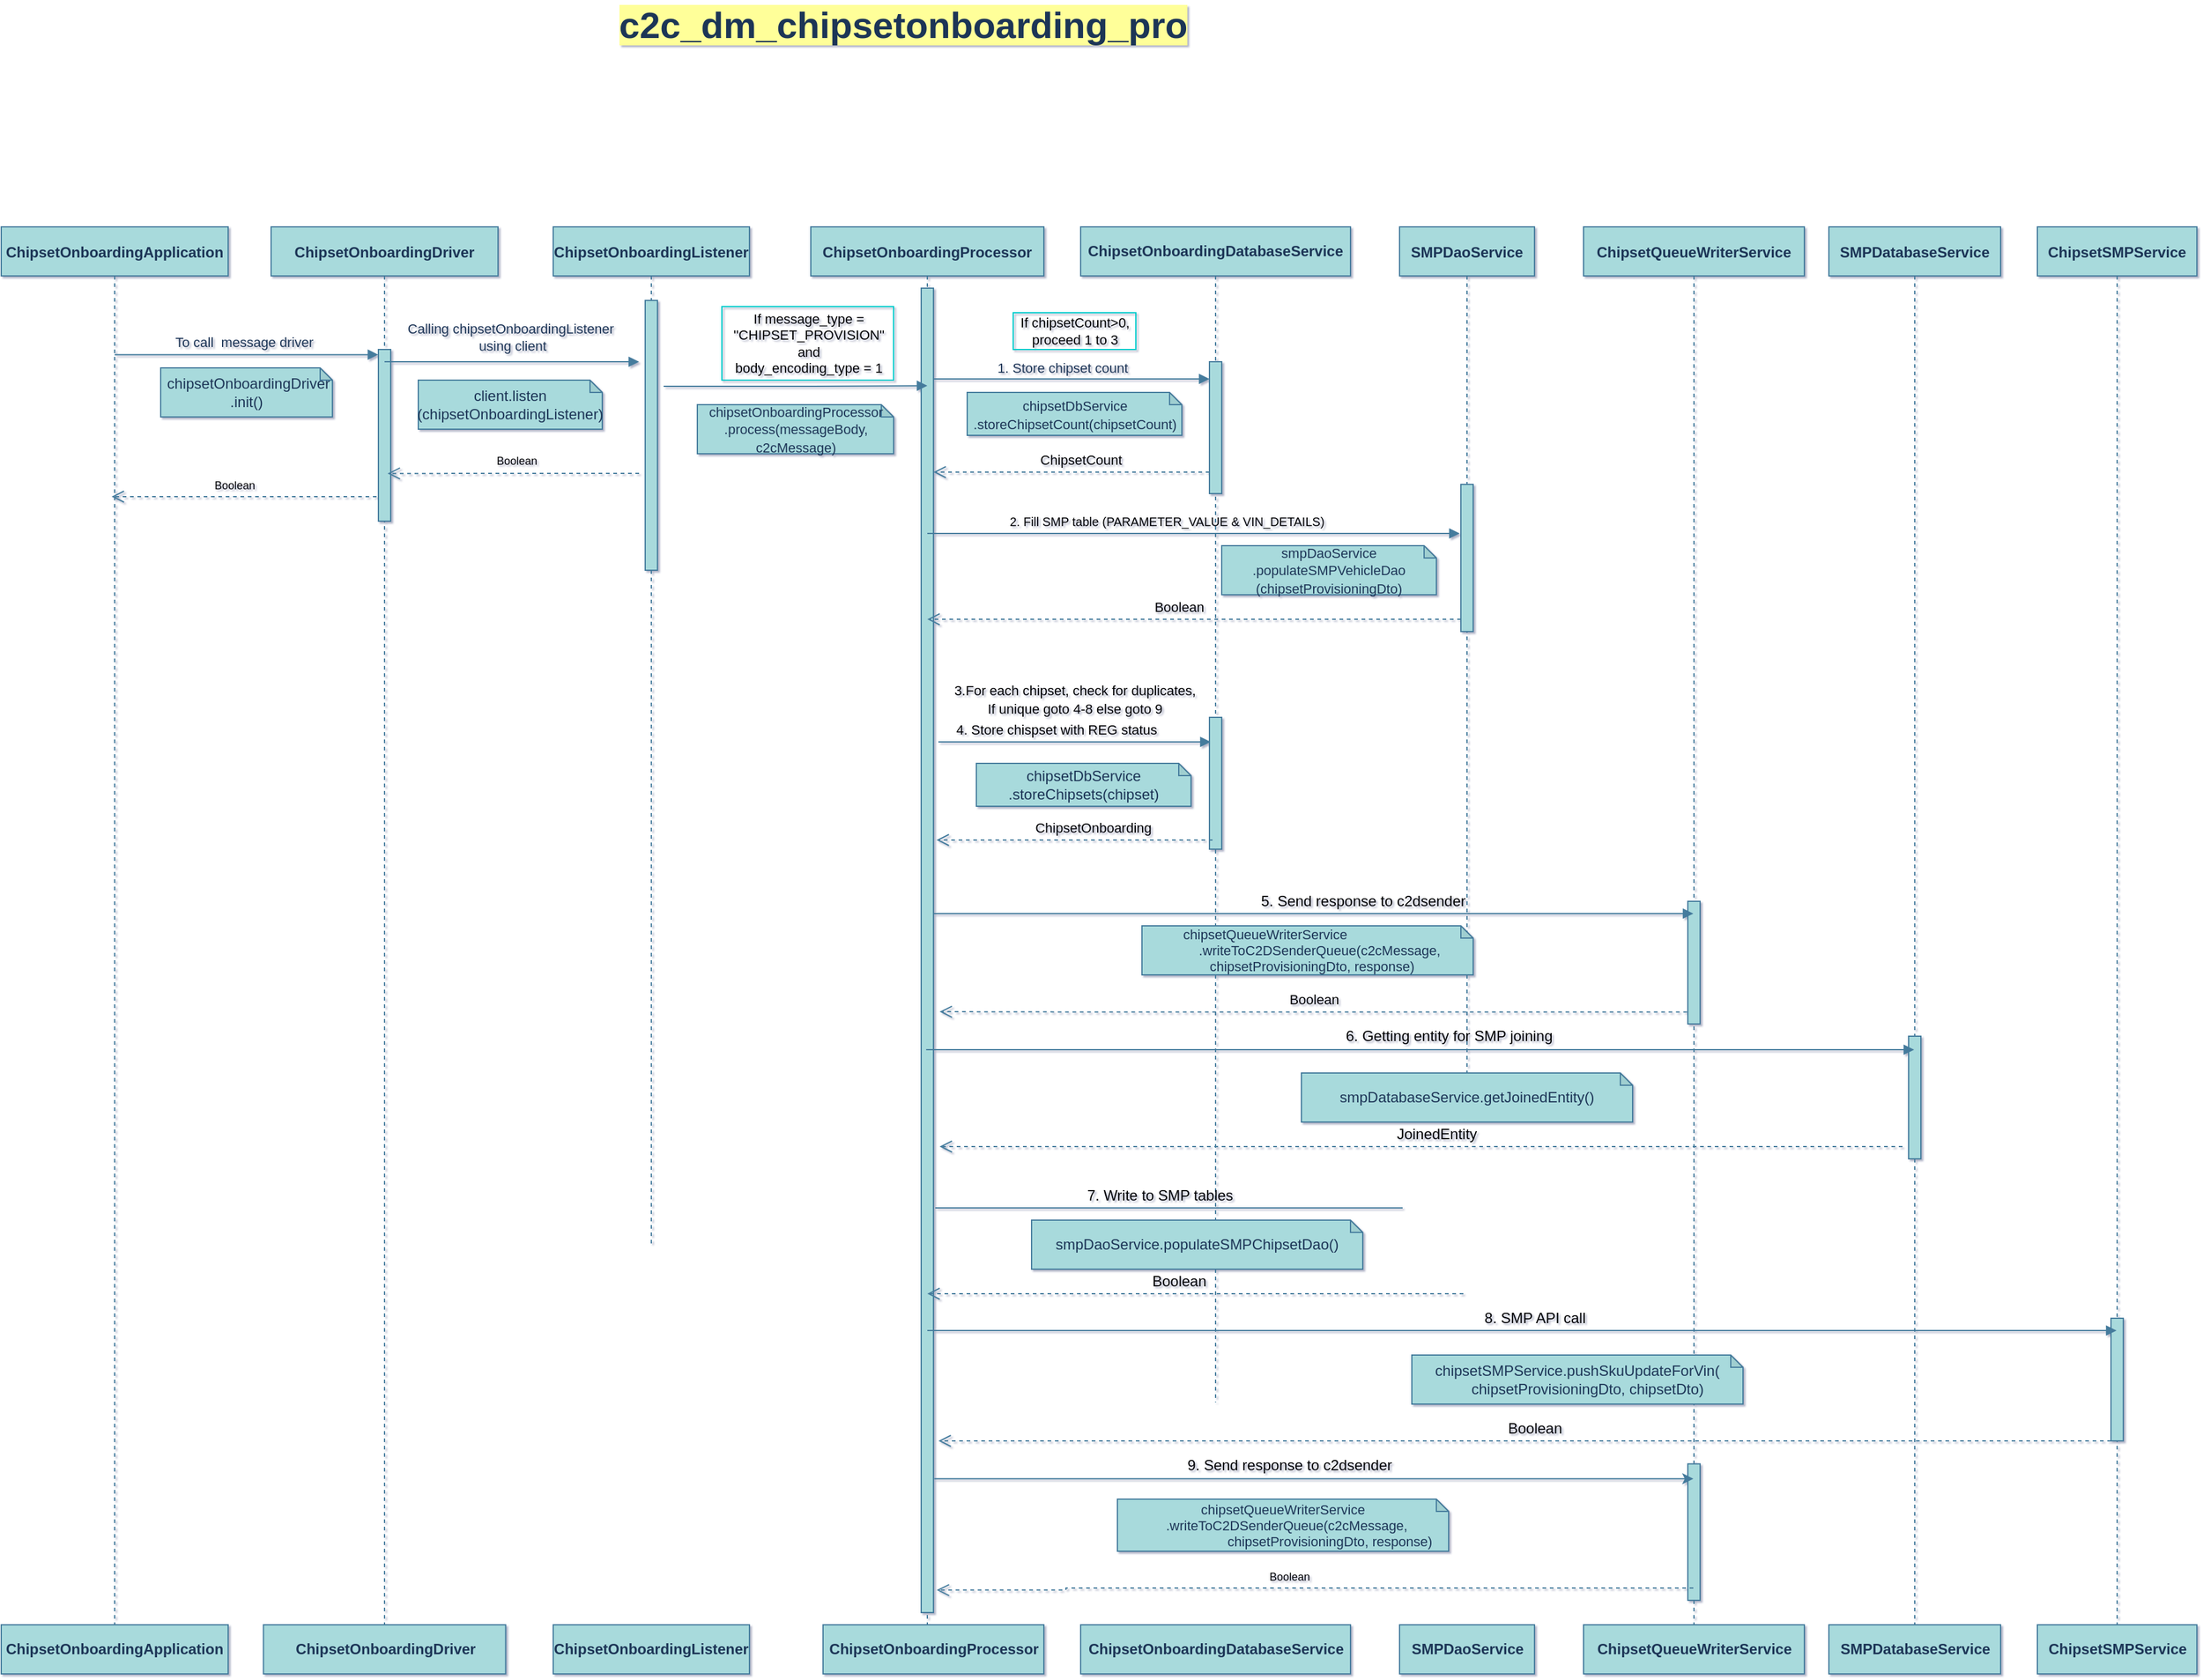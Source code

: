 <mxfile version="14.8.5" type="device"><diagram id="SGQ8PV7gMgE6HvtXUXwl" name="Page-1"><mxGraphModel dx="1632" dy="1569" grid="1" gridSize="10" guides="1" tooltips="1" connect="1" arrows="1" fold="1" page="1" pageScale="1" pageWidth="850" pageHeight="1100" background="#FFFFFF" math="0" shadow="1"><root><mxCell id="0"/><mxCell id="1" parent="0"/><mxCell id="YBBFUrt_KNSb__4rG3-G-2" value="ChipsetOnboardingListener" style="shape=umlLifeline;perimeter=lifelinePerimeter;container=1;collapsible=0;recursiveResize=0;shadow=0;strokeWidth=1;fontStyle=1;fillColor=#A8DADC;strokeColor=#457B9D;fontColor=#1D3557;" parent="1" vertex="1"><mxGeometry x="110" y="80" width="160" height="1140" as="geometry"/></mxCell><mxCell id="YBBFUrt_KNSb__4rG3-G-44" value="" style="points=[];perimeter=orthogonalPerimeter;shadow=0;strokeWidth=1;fillColor=#A8DADC;strokeColor=#457B9D;fontColor=#1D3557;" parent="YBBFUrt_KNSb__4rG3-G-2" vertex="1"><mxGeometry x="75" y="60" width="10" height="220" as="geometry"/></mxCell><mxCell id="YBBFUrt_KNSb__4rG3-G-8" value="SMPDaoService" style="shape=umlLifeline;perimeter=lifelinePerimeter;container=1;collapsible=0;recursiveResize=0;shadow=0;strokeWidth=1;fontStyle=1;fillColor=#A8DADC;strokeColor=#457B9D;fontColor=#1D3557;" parent="1" vertex="1"><mxGeometry x="800" y="80" width="110" height="1140" as="geometry"/></mxCell><mxCell id="YBBFUrt_KNSb__4rG3-G-9" value="" style="points=[];perimeter=orthogonalPerimeter;shadow=0;strokeWidth=1;fillColor=#A8DADC;strokeColor=#457B9D;fontColor=#1D3557;" parent="YBBFUrt_KNSb__4rG3-G-8" vertex="1"><mxGeometry x="50" y="780" width="10" height="100" as="geometry"/></mxCell><mxCell id="iB6ol1FNrD34w8phwKzP-25" value="" style="html=1;points=[];perimeter=orthogonalPerimeter;fillColor=#A8DADC;strokeColor=#457B9D;fontColor=#1D3557;" parent="YBBFUrt_KNSb__4rG3-G-8" vertex="1"><mxGeometry x="50" y="210" width="10" height="120" as="geometry"/></mxCell><mxCell id="YBBFUrt_KNSb__4rG3-G-10" value="&lt;b&gt;ChipsetOnboardingDatabaseService&lt;/b&gt;" style="shape=umlLifeline;perimeter=lifelinePerimeter;whiteSpace=wrap;html=1;container=1;collapsible=0;recursiveResize=0;outlineConnect=0;fillColor=#A8DADC;strokeColor=#457B9D;fontColor=#1D3557;" parent="1" vertex="1"><mxGeometry x="540" y="80" width="220" height="1140" as="geometry"/></mxCell><mxCell id="QKvNv5waG06PAOLjaUlI-7" value="" style="html=1;verticalAlign=bottom;endArrow=block;rounded=0;edgeStyle=orthogonalEdgeStyle;strokeColor=#457B9D;fontColor=#1D3557;labelBackgroundColor=#F1FAEE;startArrow=none;" parent="YBBFUrt_KNSb__4rG3-G-10" edge="1"><mxGeometry x="0.306" y="25" width="80" relative="1" as="geometry"><mxPoint x="-120.429" y="800" as="sourcePoint"/><mxPoint x="320" y="800" as="targetPoint"/><Array as="points"><mxPoint x="185.5" y="800"/><mxPoint x="185.5" y="800"/></Array><mxPoint as="offset"/></mxGeometry></mxCell><mxCell id="QKvNv5waG06PAOLjaUlI-11" value="&lt;div style=&quot;box-sizing: border-box&quot;&gt;smpDaoService.populateSMPChipsetDao(&lt;span&gt;)&lt;/span&gt;&lt;/div&gt;&lt;div style=&quot;text-transform: none ; text-indent: 0px ; letter-spacing: normal ; font-family: &amp;#34;segoe ui&amp;#34; , , &amp;#34;apple color emoji&amp;#34; , &amp;#34;segoe ui emoji&amp;#34; , sans-serif ; font-style: normal ; font-weight: 400 ; word-spacing: 0px ; box-sizing: border-box&quot;&gt;&lt;/div&gt;" style="shape=note;whiteSpace=wrap;html=1;backgroundOutline=1;darkOpacity=0.05;rotation=0;size=10;fillColor=#A8DADC;strokeColor=#457B9D;fontColor=#1D3557;" parent="YBBFUrt_KNSb__4rG3-G-10" vertex="1"><mxGeometry x="-40" y="810" width="270" height="40" as="geometry"/></mxCell><mxCell id="QKvNv5waG06PAOLjaUlI-14" value="7. Write to SMP tables&amp;nbsp;" style="text;html=1;align=center;verticalAlign=middle;resizable=0;points=[];autosize=1;strokeColor=none;" parent="YBBFUrt_KNSb__4rG3-G-10" vertex="1"><mxGeometry x="-4.5" y="780" width="140" height="20" as="geometry"/></mxCell><mxCell id="YBBFUrt_KNSb__4rG3-G-12" value="ChipsetOnboardingProcessor" style="shape=umlLifeline;perimeter=lifelinePerimeter;container=1;collapsible=0;recursiveResize=0;shadow=0;strokeWidth=1;fontStyle=1;size=40;fillColor=#A8DADC;strokeColor=#457B9D;fontColor=#1D3557;" parent="1" vertex="1"><mxGeometry x="320" y="80" width="190" height="1140" as="geometry"/></mxCell><mxCell id="YBBFUrt_KNSb__4rG3-G-13" value="" style="points=[];perimeter=orthogonalPerimeter;shadow=0;strokeWidth=1;fillColor=#A8DADC;strokeColor=#457B9D;fontColor=#1D3557;" parent="YBBFUrt_KNSb__4rG3-G-12" vertex="1"><mxGeometry x="90" y="50" width="10" height="1080" as="geometry"/></mxCell><mxCell id="YBBFUrt_KNSb__4rG3-G-16" value="&lt;div style=&quot;text-transform: none ; text-indent: 0px ; letter-spacing: normal ; font-style: normal ; font-weight: 400 ; word-spacing: 0px ; box-sizing: border-box ; font-size: 11px&quot;&gt;&lt;font style=&quot;font-size: 11px&quot;&gt;If message_type =&lt;/font&gt;&lt;/div&gt;&lt;div style=&quot;text-transform: none ; text-indent: 0px ; letter-spacing: normal ; font-style: normal ; font-weight: 400 ; word-spacing: 0px ; box-sizing: border-box ; font-size: 11px&quot;&gt;&lt;font style=&quot;font-size: 11px&quot;&gt;''CHIPSET_PROVISION&quot;&lt;/font&gt;&lt;/div&gt;&lt;div style=&quot;text-transform: none ; text-indent: 0px ; letter-spacing: normal ; font-style: normal ; font-weight: 400 ; word-spacing: 0px ; box-sizing: border-box ; font-size: 11px&quot;&gt;&lt;font style=&quot;font-size: 11px&quot;&gt;and&lt;/font&gt;&lt;/div&gt;&lt;div style=&quot;text-transform: none ; text-indent: 0px ; letter-spacing: normal ; font-style: normal ; font-weight: 400 ; word-spacing: 0px ; box-sizing: border-box ; font-size: 11px&quot;&gt;&lt;font style=&quot;font-size: 11px&quot;&gt;body_encoding_type = 1&lt;/font&gt;&lt;/div&gt;" style="text;html=1;align=center;verticalAlign=middle;resizable=0;points=[];autosize=1;strokeColor=#00CCCC;" parent="1" vertex="1"><mxGeometry x="247.5" y="145" width="140" height="60" as="geometry"/></mxCell><mxCell id="YBBFUrt_KNSb__4rG3-G-28" value="&lt;b&gt;ChipsetOnboardingDriver&lt;/b&gt;" style="html=1;rounded=0;sketch=0;fillColor=#A8DADC;strokeColor=#457B9D;fontColor=#1D3557;" parent="1" vertex="1"><mxGeometry x="-126.25" y="1220" width="197.5" height="40" as="geometry"/></mxCell><mxCell id="YBBFUrt_KNSb__4rG3-G-32" value="&lt;div style=&quot;text-transform: none ; text-indent: 0px ; letter-spacing: normal ; font-family: &amp;#34;segoe ui&amp;#34; , , &amp;#34;apple color emoji&amp;#34; , &amp;#34;segoe ui emoji&amp;#34; , sans-serif ; font-style: normal ; font-weight: 400 ; word-spacing: 0px ; box-sizing: border-box&quot;&gt;&lt;/div&gt;" style="text;html=1;align=center;verticalAlign=middle;resizable=0;points=[];autosize=1;strokeColor=none;fontColor=#1D3557;" parent="1" vertex="1"><mxGeometry x="405" y="-105" width="20" height="10" as="geometry"/></mxCell><mxCell id="YBBFUrt_KNSb__4rG3-G-33" value="&lt;div style=&quot;text-indent: 0px ; box-sizing: border-box&quot;&gt;&lt;span style=&quot;font-size: 30px ; background-color: rgb(255 , 255 , 153)&quot;&gt;&lt;b&gt;c2c_dm_chipsetonboarding_pro&lt;/b&gt;&lt;/span&gt;&lt;br&gt;&lt;/div&gt;" style="text;html=1;align=center;verticalAlign=middle;resizable=0;points=[];autosize=1;strokeColor=none;fontColor=#1D3557;" parent="1" vertex="1"><mxGeometry x="155" y="-100" width="480" height="30" as="geometry"/></mxCell><mxCell id="YBBFUrt_KNSb__4rG3-G-37" value="ChipsetOnboardingApplication" style="shape=umlLifeline;perimeter=lifelinePerimeter;container=1;collapsible=0;recursiveResize=0;shadow=0;strokeWidth=1;fontStyle=1;fillColor=#A8DADC;strokeColor=#457B9D;fontColor=#1D3557;" parent="1" vertex="1"><mxGeometry x="-340" y="80" width="185" height="1140" as="geometry"/></mxCell><mxCell id="YBBFUrt_KNSb__4rG3-G-114" value="" style="html=1;verticalAlign=bottom;endArrow=open;dashed=1;endSize=8;rounded=0;edgeStyle=orthogonalEdgeStyle;strokeColor=#457B9D;fontColor=#1D3557;labelBackgroundColor=#F1FAEE;" parent="YBBFUrt_KNSb__4rG3-G-37" source="YBBFUrt_KNSb__4rG3-G-66" edge="1"><mxGeometry x="-0.057" relative="1" as="geometry"><mxPoint x="211.25" y="219.5" as="sourcePoint"/><mxPoint x="90" y="220" as="targetPoint"/><Array as="points"><mxPoint x="125" y="220"/></Array><mxPoint x="1" as="offset"/></mxGeometry></mxCell><mxCell id="YBBFUrt_KNSb__4rG3-G-66" value="ChipsetOnboardingDriver" style="shape=umlLifeline;perimeter=lifelinePerimeter;container=1;collapsible=0;recursiveResize=0;shadow=0;strokeWidth=1;fontStyle=1;fillColor=#A8DADC;strokeColor=#457B9D;fontColor=#1D3557;" parent="1" vertex="1"><mxGeometry x="-120" y="80" width="185" height="1140" as="geometry"/></mxCell><mxCell id="YBBFUrt_KNSb__4rG3-G-67" value="" style="points=[];perimeter=orthogonalPerimeter;shadow=0;strokeWidth=1;fillColor=#A8DADC;strokeColor=#457B9D;fontColor=#1D3557;" parent="YBBFUrt_KNSb__4rG3-G-66" vertex="1"><mxGeometry x="87.5" y="100" width="10" height="140" as="geometry"/></mxCell><mxCell id="YBBFUrt_KNSb__4rG3-G-80" value="" style="html=1;verticalAlign=bottom;endArrow=open;dashed=1;endSize=8;rounded=0;edgeStyle=orthogonalEdgeStyle;strokeColor=#457B9D;fontColor=#1D3557;labelBackgroundColor=#F1FAEE;exitX=-0.267;exitY=0.893;exitDx=0;exitDy=0;exitPerimeter=0;" parent="1" edge="1"><mxGeometry x="0.189" relative="1" as="geometry"><mxPoint x="1034.33" y="720.3" as="sourcePoint"/><mxPoint x="425" y="720" as="targetPoint"/><Array as="points"><mxPoint x="570" y="720"/><mxPoint x="570" y="720"/></Array><mxPoint as="offset"/></mxGeometry></mxCell><mxCell id="YBBFUrt_KNSb__4rG3-G-81" value="&lt;b&gt;ChipsetOnboardingApplication&lt;/b&gt;" style="rounded=0;whiteSpace=wrap;html=1;fillColor=#A8DADC;strokeColor=#457B9D;fontColor=#1D3557;" parent="1" vertex="1"><mxGeometry x="-340" y="1220" width="185" height="40" as="geometry"/></mxCell><mxCell id="YBBFUrt_KNSb__4rG3-G-88" value="&lt;b&gt;ChipsetOnboardingListener&lt;/b&gt;" style="rounded=0;whiteSpace=wrap;html=1;sketch=0;fillColor=#A8DADC;strokeColor=#457B9D;fontColor=#1D3557;" parent="1" vertex="1"><mxGeometry x="110" y="1220" width="160" height="40" as="geometry"/></mxCell><mxCell id="YBBFUrt_KNSb__4rG3-G-113" value="" style="html=1;verticalAlign=bottom;endArrow=open;dashed=1;endSize=8;rounded=0;edgeStyle=orthogonalEdgeStyle;entryX=0.75;entryY=0.722;entryDx=0;entryDy=0;entryPerimeter=0;strokeColor=#457B9D;fontColor=#1D3557;labelBackgroundColor=#F1FAEE;" parent="1" target="YBBFUrt_KNSb__4rG3-G-67" edge="1"><mxGeometry x="-0.057" relative="1" as="geometry"><mxPoint x="180" y="281" as="sourcePoint"/><mxPoint x="130" y="310" as="targetPoint"/><Array as="points"><mxPoint x="180" y="281"/></Array><mxPoint x="1" as="offset"/></mxGeometry></mxCell><mxCell id="48xfbeLWMcNPArTmUonl-16" value="&lt;div style=&quot;text-indent: 0px ; box-sizing: border-box&quot;&gt;&lt;span style=&quot;font-size: 11px&quot;&gt;chipsetOnboardingProcessor&lt;/span&gt;&lt;/div&gt;&lt;div style=&quot;text-indent: 0px ; box-sizing: border-box&quot;&gt;&lt;span style=&quot;font-size: 11px&quot;&gt;.process(messageBody, c2cMessage)&lt;/span&gt;&lt;br&gt;&lt;/div&gt;" style="shape=note;whiteSpace=wrap;html=1;backgroundOutline=1;darkOpacity=0.05;rotation=0;size=10;fillColor=#A8DADC;strokeColor=#457B9D;fontColor=#1D3557;" parent="1" vertex="1"><mxGeometry x="227.5" y="225" width="160" height="40" as="geometry"/></mxCell><mxCell id="48xfbeLWMcNPArTmUonl-24" value="&lt;b&gt;ChipsetOnboardingProcessor&lt;/b&gt;" style="html=1;rounded=0;sketch=0;fillColor=#A8DADC;strokeColor=#457B9D;fontColor=#1D3557;" parent="1" vertex="1"><mxGeometry x="330" y="1220" width="180" height="40" as="geometry"/></mxCell><mxCell id="48xfbeLWMcNPArTmUonl-26" value="&lt;div style=&quot;text-transform: none ; text-indent: 0px ; letter-spacing: normal ; font-family: &amp;#34;segoe ui&amp;#34; , , &amp;#34;apple color emoji&amp;#34; , &amp;#34;segoe ui emoji&amp;#34; , sans-serif ; font-style: normal ; font-weight: 400 ; word-spacing: 0px ; box-sizing: border-box&quot;&gt;&lt;/div&gt;" style="text;html=1;align=center;verticalAlign=middle;resizable=0;points=[];autosize=1;strokeColor=none;fontColor=#1D3557;" parent="1" vertex="1"><mxGeometry x="405" y="-105" width="20" height="10" as="geometry"/></mxCell><mxCell id="48xfbeLWMcNPArTmUonl-27" value="&lt;div style=&quot;text-indent: 0px ; box-sizing: border-box ; word-spacing: 0px ; text-transform: none ; letter-spacing: normal ; font-style: normal ; font-size: 30px&quot;&gt;&lt;br&gt;&lt;/div&gt;" style="text;html=1;align=center;verticalAlign=middle;resizable=0;points=[];autosize=1;strokeColor=none;fontColor=#1D3557;" parent="1" vertex="1"><mxGeometry x="385" y="-95" width="20" height="20" as="geometry"/></mxCell><mxCell id="48xfbeLWMcNPArTmUonl-37" value="&lt;div style=&quot;text-transform: none ; text-indent: 0px ; letter-spacing: normal ; font-family: &amp;#34;segoe ui&amp;#34; , , &amp;#34;apple color emoji&amp;#34; , &amp;#34;segoe ui emoji&amp;#34; , sans-serif ; font-style: normal ; font-weight: 400 ; word-spacing: 0px ; box-sizing: border-box&quot;&gt;&lt;/div&gt;" style="shape=note;whiteSpace=wrap;html=1;backgroundOutline=1;darkOpacity=0.05;rotation=0;size=10;fillColor=#A8DADC;strokeColor=#457B9D;fontColor=#1D3557;" parent="1" vertex="1"><mxGeometry x="590" y="650" width="270" height="40" as="geometry"/></mxCell><mxCell id="48xfbeLWMcNPArTmUonl-38" value="&lt;div style=&quot;text-transform: none ; text-indent: 0px ; letter-spacing: normal ; font-style: normal ; font-weight: 400 ; word-spacing: 0px ; box-sizing: border-box ; font-size: 11px&quot;&gt;&lt;div style=&quot;box-sizing: border-box&quot;&gt;chipsetQueueWriterService&lt;/div&gt;&lt;div style=&quot;box-sizing: border-box&quot;&gt;&amp;nbsp; &amp;nbsp; &amp;nbsp; &amp;nbsp; &amp;nbsp; &amp;nbsp; &amp;nbsp; &amp;nbsp; &amp;nbsp; &amp;nbsp; &amp;nbsp; &amp;nbsp; &amp;nbsp; &amp;nbsp; &amp;nbsp;.writeToC2DSenderQueue(c2cMessage,&lt;/div&gt;&lt;div style=&quot;box-sizing: border-box&quot;&gt;&amp;nbsp; &amp;nbsp; &amp;nbsp; &amp;nbsp; &amp;nbsp; &amp;nbsp; &amp;nbsp; &amp;nbsp; &amp;nbsp; &amp;nbsp; &amp;nbsp; &amp;nbsp; &amp;nbsp;chipsetProvisioningDto, response)&lt;/div&gt;&lt;/div&gt;" style="text;html=1;align=center;verticalAlign=middle;resizable=0;points=[];autosize=1;strokeColor=none;fontColor=#1D3557;" parent="1" vertex="1"><mxGeometry x="540" y="645" width="300" height="50" as="geometry"/></mxCell><mxCell id="48xfbeLWMcNPArTmUonl-42" value="" style="html=1;verticalAlign=bottom;endArrow=block;rounded=0;edgeStyle=orthogonalEdgeStyle;strokeColor=#457B9D;fontColor=#1D3557;labelBackgroundColor=#F1FAEE;entryX=-0.017;entryY=0.03;entryDx=0;entryDy=0;entryPerimeter=0;" parent="1" source="YBBFUrt_KNSb__4rG3-G-37" target="YBBFUrt_KNSb__4rG3-G-67" edge="1"><mxGeometry x="-0.143" width="80" relative="1" as="geometry"><mxPoint x="-30" y="190" as="sourcePoint"/><mxPoint x="-40" y="190" as="targetPoint"/><Array as="points"><mxPoint x="-160" y="185"/><mxPoint x="-160" y="185"/></Array><mxPoint as="offset"/></mxGeometry></mxCell><mxCell id="48xfbeLWMcNPArTmUonl-43" value="&lt;div style=&quot;box-sizing: border-box&quot;&gt;&amp;nbsp;chipsetOnboardingDriver&lt;/div&gt;&lt;div style=&quot;box-sizing: border-box&quot;&gt;.init()&lt;/div&gt;&lt;div style=&quot;text-transform: none ; text-indent: 0px ; letter-spacing: normal ; font-family: &amp;#34;segoe ui&amp;#34; , , &amp;#34;apple color emoji&amp;#34; , &amp;#34;segoe ui emoji&amp;#34; , sans-serif ; font-style: normal ; font-weight: 400 ; word-spacing: 0px ; box-sizing: border-box&quot;&gt;&lt;/div&gt;" style="shape=note;whiteSpace=wrap;html=1;backgroundOutline=1;darkOpacity=0.05;rotation=0;size=10;fillColor=#A8DADC;strokeColor=#457B9D;fontColor=#1D3557;" parent="1" vertex="1"><mxGeometry x="-210" y="195" width="140" height="40" as="geometry"/></mxCell><mxCell id="48xfbeLWMcNPArTmUonl-44" value="&lt;div style=&quot;box-sizing: border-box&quot;&gt;client.listen&lt;/div&gt;&lt;div style=&quot;box-sizing: border-box&quot;&gt;&lt;/div&gt;&lt;span&gt;(chipsetOnboardingListener)&lt;/span&gt;&lt;div style=&quot;text-transform: none ; text-indent: 0px ; letter-spacing: normal ; font-family: &amp;#34;segoe ui&amp;#34; , , &amp;#34;apple color emoji&amp;#34; , &amp;#34;segoe ui emoji&amp;#34; , sans-serif ; font-style: normal ; font-weight: 400 ; word-spacing: 0px ; box-sizing: border-box&quot;&gt;&lt;/div&gt;" style="shape=note;whiteSpace=wrap;html=1;backgroundOutline=1;darkOpacity=0.05;rotation=0;size=10;fillColor=#A8DADC;strokeColor=#457B9D;fontColor=#1D3557;" parent="1" vertex="1"><mxGeometry y="205" width="150" height="40" as="geometry"/></mxCell><mxCell id="48xfbeLWMcNPArTmUonl-45" value="&lt;div style=&quot;text-transform: none ; text-indent: 0px ; letter-spacing: normal ; font-style: normal ; word-spacing: 0px ; box-sizing: border-box&quot;&gt;&lt;br&gt;&lt;/div&gt;" style="text;html=1;align=center;verticalAlign=middle;resizable=0;points=[];autosize=1;strokeColor=none;fontColor=#1D3557;" parent="1" vertex="1"><mxGeometry x="15" y="205" width="20" height="20" as="geometry"/></mxCell><mxCell id="48xfbeLWMcNPArTmUonl-46" value="&lt;div style=&quot;text-transform: none ; text-indent: 0px ; letter-spacing: normal ; font-style: normal ; font-weight: 400 ; word-spacing: 0px ; box-sizing: border-box&quot;&gt;&lt;/div&gt;" style="text;html=1;align=center;verticalAlign=middle;resizable=0;points=[];autosize=1;strokeColor=none;fontColor=#1D3557;" parent="1" vertex="1"><mxGeometry x="75" y="205" width="20" height="10" as="geometry"/></mxCell><mxCell id="48xfbeLWMcNPArTmUonl-49" value="" style="html=1;verticalAlign=bottom;endArrow=block;rounded=0;edgeStyle=orthogonalEdgeStyle;strokeColor=#457B9D;fontColor=#1D3557;labelBackgroundColor=#F1FAEE;" parent="1" source="YBBFUrt_KNSb__4rG3-G-66" edge="1"><mxGeometry x="-1" y="-14" width="80" relative="1" as="geometry"><mxPoint x="130" y="190" as="sourcePoint"/><mxPoint x="180" y="190" as="targetPoint"/><Array as="points"><mxPoint x="70" y="190"/><mxPoint x="70" y="190"/></Array><mxPoint x="-10" y="-4" as="offset"/></mxGeometry></mxCell><mxCell id="48xfbeLWMcNPArTmUonl-50" value="Calling&amp;nbsp;chipsetOnboardingListener&lt;br&gt;&amp;nbsp;using client" style="edgeLabel;html=1;align=center;verticalAlign=middle;resizable=0;points=[];fontColor=#1D3557;labelBackgroundColor=none;" parent="48xfbeLWMcNPArTmUonl-49" vertex="1" connectable="0"><mxGeometry x="0.269" y="3" relative="1" as="geometry"><mxPoint x="-29" y="-17" as="offset"/></mxGeometry></mxCell><mxCell id="48xfbeLWMcNPArTmUonl-51" value="" style="html=1;verticalAlign=bottom;endArrow=block;rounded=0;edgeStyle=orthogonalEdgeStyle;entryX=-0.34;entryY=0.238;entryDx=0;entryDy=0;entryPerimeter=0;strokeColor=#457B9D;fontColor=#1D3557;labelBackgroundColor=#F1FAEE;" parent="1" edge="1"><mxGeometry x="0.306" y="25" width="80" relative="1" as="geometry"><mxPoint x="200" y="210" as="sourcePoint"/><mxPoint x="415" y="209.54" as="targetPoint"/><Array as="points"><mxPoint x="310" y="210"/></Array><mxPoint as="offset"/></mxGeometry></mxCell><mxCell id="qLhcQFP_Q6un30Q0XusW-5" value="ChipsetQueueWriterService" style="shape=umlLifeline;perimeter=lifelinePerimeter;container=1;collapsible=0;recursiveResize=0;shadow=0;strokeWidth=1;fontStyle=1;fillColor=#A8DADC;strokeColor=#457B9D;fontColor=#1D3557;" parent="1" vertex="1"><mxGeometry x="950" y="80" width="180" height="1140" as="geometry"/></mxCell><mxCell id="qLhcQFP_Q6un30Q0XusW-6" value="" style="points=[];perimeter=orthogonalPerimeter;shadow=0;strokeWidth=1;fillColor=#A8DADC;strokeColor=#457B9D;fontColor=#1D3557;" parent="qLhcQFP_Q6un30Q0XusW-5" vertex="1"><mxGeometry x="85" y="550" width="10" height="100" as="geometry"/></mxCell><mxCell id="qLhcQFP_Q6un30Q0XusW-24" value="&lt;span style=&quot;font-weight: 700&quot;&gt;ChipsetQueueWriterService&lt;/span&gt;" style="html=1;rounded=0;sketch=0;fillColor=#A8DADC;strokeColor=#457B9D;fontColor=#1D3557;" parent="1" vertex="1"><mxGeometry x="950" y="1220" width="180" height="40" as="geometry"/></mxCell><mxCell id="iB6ol1FNrD34w8phwKzP-3" value="&lt;span style=&quot;color: rgb(29 , 53 , 87) ; font-family: &amp;#34;helvetica&amp;#34; ; font-size: 11px ; font-style: normal ; font-weight: 400 ; letter-spacing: normal ; text-align: center ; text-indent: 0px ; text-transform: none ; word-spacing: 0px ; display: inline ; float: none&quot;&gt;To call&amp;nbsp; message driver&lt;/span&gt;" style="text;whiteSpace=wrap;html=1;" parent="1" vertex="1"><mxGeometry x="-200" y="160" width="140" height="30" as="geometry"/></mxCell><mxCell id="iB6ol1FNrD34w8phwKzP-10" value="" style="html=1;verticalAlign=bottom;endArrow=block;rounded=0;edgeStyle=orthogonalEdgeStyle;entryX=-0.34;entryY=0.238;entryDx=0;entryDy=0;entryPerimeter=0;strokeColor=#457B9D;fontColor=#1D3557;labelBackgroundColor=#F1FAEE;startArrow=none;" parent="1" source="iB6ol1FNrD34w8phwKzP-28" edge="1"><mxGeometry x="0.306" y="25" width="80" relative="1" as="geometry"><mxPoint x="423" y="204" as="sourcePoint"/><mxPoint x="645" y="204.0" as="targetPoint"/><Array as="points"><mxPoint x="423" y="204"/></Array><mxPoint as="offset"/></mxGeometry></mxCell><mxCell id="iB6ol1FNrD34w8phwKzP-12" value="&lt;div style=&quot;text-transform: none ; text-indent: 0px ; letter-spacing: normal ; font-style: normal ; font-weight: 400 ; word-spacing: 0px ; box-sizing: border-box ; font-size: 11px&quot;&gt;&lt;font style=&quot;font-size: 11px&quot;&gt;If chipsetCount&amp;gt;0,&lt;/font&gt;&lt;/div&gt;&lt;div style=&quot;text-transform: none ; text-indent: 0px ; letter-spacing: normal ; font-style: normal ; font-weight: 400 ; word-spacing: 0px ; box-sizing: border-box ; font-size: 11px&quot;&gt;&lt;font style=&quot;font-size: 11px&quot;&gt;proceed 1 to 3&lt;/font&gt;&lt;/div&gt;" style="text;html=1;align=center;verticalAlign=middle;resizable=0;points=[];autosize=1;strokeColor=#00CCCC;" parent="1" vertex="1"><mxGeometry x="485" y="150" width="100" height="30" as="geometry"/></mxCell><mxCell id="iB6ol1FNrD34w8phwKzP-19" value="&lt;div style=&quot;text-indent: 0px ; box-sizing: border-box&quot;&gt;&lt;span style=&quot;font-size: 11px&quot;&gt;chipsetDbService&lt;/span&gt;&lt;/div&gt;&lt;div style=&quot;text-indent: 0px ; box-sizing: border-box&quot;&gt;&lt;span style=&quot;font-size: 11px&quot;&gt;.storeChipsetCount(chipsetCount)&lt;/span&gt;&lt;br&gt;&lt;/div&gt;" style="shape=note;whiteSpace=wrap;html=1;backgroundOutline=1;darkOpacity=0.05;rotation=0;size=10;fillColor=#A8DADC;strokeColor=#457B9D;fontColor=#1D3557;" parent="1" vertex="1"><mxGeometry x="447.5" y="215" width="175" height="35" as="geometry"/></mxCell><mxCell id="iB6ol1FNrD34w8phwKzP-22" value="" style="html=1;points=[];perimeter=orthogonalPerimeter;fillColor=#A8DADC;strokeColor=#457B9D;fontColor=#1D3557;" parent="1" vertex="1"><mxGeometry x="645" y="190" width="10" height="107.5" as="geometry"/></mxCell><mxCell id="iB6ol1FNrD34w8phwKzP-24" value="" style="html=1;verticalAlign=bottom;endArrow=open;dashed=1;endSize=8;rounded=0;edgeStyle=orthogonalEdgeStyle;strokeColor=#457B9D;fontColor=#1D3557;labelBackgroundColor=#F1FAEE;" parent="1" edge="1"><mxGeometry x="0.058" relative="1" as="geometry"><mxPoint x="645" y="280" as="sourcePoint"/><mxPoint x="420" y="280" as="targetPoint"/><Array as="points"><mxPoint x="645" y="280"/><mxPoint x="428" y="280"/></Array><mxPoint as="offset"/></mxGeometry></mxCell><mxCell id="48xfbeLWMcNPArTmUonl-25" value="&lt;b&gt;SMPDaoService&lt;/b&gt;" style="html=1;rounded=0;sketch=0;fillColor=#A8DADC;strokeColor=#457B9D;fontColor=#1D3557;" parent="1" vertex="1"><mxGeometry x="800" y="1220" width="110" height="40" as="geometry"/></mxCell><mxCell id="iB6ol1FNrD34w8phwKzP-27" value="" style="html=1;verticalAlign=bottom;endArrow=block;rounded=0;edgeStyle=orthogonalEdgeStyle;strokeColor=#457B9D;fontColor=#1D3557;labelBackgroundColor=#F1FAEE;" parent="1" source="YBBFUrt_KNSb__4rG3-G-12" edge="1"><mxGeometry x="0.306" y="25" width="80" relative="1" as="geometry"><mxPoint x="520" y="390" as="sourcePoint"/><mxPoint x="849" y="330" as="targetPoint"/><Array as="points"><mxPoint x="849" y="330"/></Array><mxPoint as="offset"/></mxGeometry></mxCell><mxCell id="iB6ol1FNrD34w8phwKzP-28" value="&lt;span style=&quot;color: rgb(29 , 53 , 87) ; font-size: 11px&quot;&gt;1. Store chipset count&lt;/span&gt;" style="text;html=1;align=center;verticalAlign=middle;resizable=0;points=[];autosize=1;strokeColor=none;" parent="1" vertex="1"><mxGeometry x="465" y="185" width="120" height="20" as="geometry"/></mxCell><mxCell id="iB6ol1FNrD34w8phwKzP-29" value="" style="html=1;verticalAlign=bottom;endArrow=none;rounded=0;edgeStyle=orthogonalEdgeStyle;strokeColor=#457B9D;fontColor=#1D3557;labelBackgroundColor=#F1FAEE;" parent="1" edge="1"><mxGeometry x="0.306" y="25" width="80" relative="1" as="geometry"><mxPoint x="423" y="204" as="sourcePoint"/><mxPoint x="420" y="204" as="targetPoint"/><Array as="points"/><mxPoint as="offset"/></mxGeometry></mxCell><mxCell id="iB6ol1FNrD34w8phwKzP-30" value="&lt;font style=&quot;font-size: 10px&quot;&gt;2. Fill SMP table (PARAMETER_VALUE &amp;amp; VIN_DETAILS)&lt;/font&gt;" style="text;html=1;align=center;verticalAlign=middle;resizable=0;points=[];autosize=1;strokeColor=none;" parent="1" vertex="1"><mxGeometry x="475" y="310" width="270" height="20" as="geometry"/></mxCell><mxCell id="iB6ol1FNrD34w8phwKzP-31" value="&lt;div style=&quot;text-indent: 0px ; box-sizing: border-box&quot;&gt;&lt;span style=&quot;font-size: 11px&quot;&gt;smpDaoService&lt;/span&gt;&lt;/div&gt;&lt;div style=&quot;text-indent: 0px ; box-sizing: border-box&quot;&gt;&lt;span style=&quot;font-size: 11px&quot;&gt;.populateSMPVehicleDao&lt;/span&gt;&lt;/div&gt;&lt;div style=&quot;text-indent: 0px ; box-sizing: border-box&quot;&gt;&lt;span style=&quot;font-size: 11px&quot;&gt;(chipsetProvisioningDto)&lt;/span&gt;&lt;br&gt;&lt;/div&gt;" style="shape=note;whiteSpace=wrap;html=1;backgroundOutline=1;darkOpacity=0.05;rotation=0;size=10;fillColor=#A8DADC;strokeColor=#457B9D;fontColor=#1D3557;" parent="1" vertex="1"><mxGeometry x="655" y="340" width="175" height="40" as="geometry"/></mxCell><mxCell id="iB6ol1FNrD34w8phwKzP-32" value="" style="html=1;verticalAlign=bottom;endArrow=open;dashed=1;endSize=8;rounded=0;edgeStyle=orthogonalEdgeStyle;strokeColor=#457B9D;fontColor=#1D3557;labelBackgroundColor=#F1FAEE;" parent="1" target="YBBFUrt_KNSb__4rG3-G-12" edge="1"><mxGeometry x="0.058" relative="1" as="geometry"><mxPoint x="850" y="400" as="sourcePoint"/><mxPoint x="625" y="400" as="targetPoint"/><Array as="points"><mxPoint x="540" y="400"/><mxPoint x="540" y="400"/></Array><mxPoint as="offset"/></mxGeometry></mxCell><mxCell id="iB6ol1FNrD34w8phwKzP-33" value="" style="html=1;verticalAlign=bottom;endArrow=block;rounded=0;edgeStyle=orthogonalEdgeStyle;entryX=-0.34;entryY=0.238;entryDx=0;entryDy=0;entryPerimeter=0;strokeColor=#457B9D;fontColor=#1D3557;labelBackgroundColor=#F1FAEE;startArrow=none;" parent="1" edge="1"><mxGeometry x="0.306" y="25" width="80" relative="1" as="geometry"><mxPoint x="466" y="500" as="sourcePoint"/><mxPoint x="646" y="500" as="targetPoint"/><Array as="points"><mxPoint x="424" y="500"/></Array><mxPoint as="offset"/></mxGeometry></mxCell><mxCell id="iB6ol1FNrD34w8phwKzP-34" value="&lt;font style=&quot;font-size: 11px&quot;&gt;3.For each chipset, check for duplicates,&lt;br&gt;If unique goto 4-8 else goto 9&lt;/font&gt;" style="text;html=1;align=center;verticalAlign=middle;resizable=0;points=[];autosize=1;strokeColor=none;" parent="1" vertex="1"><mxGeometry x="430" y="450" width="210" height="30" as="geometry"/></mxCell><mxCell id="iB6ol1FNrD34w8phwKzP-35" value="" style="html=1;points=[];perimeter=orthogonalPerimeter;fillColor=#A8DADC;strokeColor=#457B9D;fontColor=#1D3557;" parent="1" vertex="1"><mxGeometry x="645" y="480" width="10" height="107.5" as="geometry"/></mxCell><mxCell id="iB6ol1FNrD34w8phwKzP-36" value="&lt;font style=&quot;font-size: 11px&quot;&gt;4. Store chispset with REG status&lt;/font&gt;" style="text;html=1;align=center;verticalAlign=middle;resizable=0;points=[];autosize=1;strokeColor=none;" parent="1" vertex="1"><mxGeometry x="430" y="480" width="180" height="20" as="geometry"/></mxCell><mxCell id="iB6ol1FNrD34w8phwKzP-37" value="&lt;div style=&quot;text-indent: 0px ; box-sizing: border-box&quot;&gt;&lt;div style=&quot;box-sizing: border-box&quot;&gt;chipsetDbService&lt;/div&gt;&lt;div style=&quot;box-sizing: border-box&quot;&gt;.storeChipsets(chipset)&lt;br&gt;&lt;/div&gt;&lt;/div&gt;" style="shape=note;whiteSpace=wrap;html=1;backgroundOutline=1;darkOpacity=0.05;rotation=0;size=10;fillColor=#A8DADC;strokeColor=#457B9D;fontColor=#1D3557;" parent="1" vertex="1"><mxGeometry x="455" y="517.5" width="175" height="35" as="geometry"/></mxCell><mxCell id="iB6ol1FNrD34w8phwKzP-38" value="" style="html=1;verticalAlign=bottom;endArrow=open;dashed=1;endSize=8;rounded=0;edgeStyle=orthogonalEdgeStyle;strokeColor=#457B9D;fontColor=#1D3557;labelBackgroundColor=#F1FAEE;" parent="1" edge="1"><mxGeometry x="0.058" relative="1" as="geometry"><mxPoint x="647.5" y="580" as="sourcePoint"/><mxPoint x="422.5" y="580" as="targetPoint"/><Array as="points"><mxPoint x="647.5" y="580"/><mxPoint x="430.5" y="580"/></Array><mxPoint as="offset"/></mxGeometry></mxCell><mxCell id="iB6ol1FNrD34w8phwKzP-39" value="" style="html=1;verticalAlign=bottom;endArrow=block;rounded=0;edgeStyle=orthogonalEdgeStyle;strokeColor=#457B9D;fontColor=#1D3557;labelBackgroundColor=#F1FAEE;" parent="1" target="qLhcQFP_Q6un30Q0XusW-5" edge="1"><mxGeometry x="0.177" width="80" relative="1" as="geometry"><mxPoint x="420" y="630.56" as="sourcePoint"/><mxPoint x="1201.86" y="630" as="targetPoint"/><Array as="points"><mxPoint x="420" y="640"/></Array><mxPoint x="1" as="offset"/></mxGeometry></mxCell><mxCell id="iB6ol1FNrD34w8phwKzP-40" value="5. Send response to c2dsender" style="text;html=1;align=center;verticalAlign=middle;resizable=0;points=[];autosize=1;strokeColor=none;" parent="1" vertex="1"><mxGeometry x="680" y="620" width="180" height="20" as="geometry"/></mxCell><mxCell id="iB6ol1FNrD34w8phwKzP-43" value="&lt;font style=&quot;font-size: 11px&quot;&gt;Boolean&lt;/font&gt;" style="text;html=1;align=center;verticalAlign=middle;resizable=0;points=[];autosize=1;strokeColor=none;" parent="1" vertex="1"><mxGeometry x="700" y="700" width="60" height="20" as="geometry"/></mxCell><mxCell id="iB6ol1FNrD34w8phwKzP-44" value="ChipsetSMPService" style="shape=umlLifeline;perimeter=lifelinePerimeter;container=1;collapsible=0;recursiveResize=0;shadow=0;strokeWidth=1;fontStyle=1;fillColor=#A8DADC;strokeColor=#457B9D;fontColor=#1D3557;" parent="1" vertex="1"><mxGeometry x="1320" y="80" width="130" height="1140" as="geometry"/></mxCell><mxCell id="YBBFUrt_KNSb__4rG3-G-30" value="&lt;b&gt;ChipsetOnboardingDatabaseService&lt;/b&gt;" style="html=1;rounded=0;sketch=0;fillColor=#A8DADC;strokeColor=#457B9D;fontColor=#1D3557;" parent="1" vertex="1"><mxGeometry x="540" y="1220" width="220" height="40" as="geometry"/></mxCell><mxCell id="iB6ol1FNrD34w8phwKzP-46" value="SMPDatabaseService" style="shape=umlLifeline;perimeter=lifelinePerimeter;container=1;collapsible=0;recursiveResize=0;shadow=0;strokeWidth=1;fontStyle=1;fillColor=#A8DADC;strokeColor=#457B9D;fontColor=#1D3557;" parent="1" vertex="1"><mxGeometry x="1150" y="80" width="140" height="1140" as="geometry"/></mxCell><mxCell id="iB6ol1FNrD34w8phwKzP-47" value="" style="points=[];perimeter=orthogonalPerimeter;shadow=0;strokeWidth=1;fillColor=#A8DADC;strokeColor=#457B9D;fontColor=#1D3557;" parent="iB6ol1FNrD34w8phwKzP-46" vertex="1"><mxGeometry x="65" y="660" width="10" height="100" as="geometry"/></mxCell><mxCell id="iB6ol1FNrD34w8phwKzP-45" value="" style="points=[];perimeter=orthogonalPerimeter;shadow=0;strokeWidth=1;fillColor=#A8DADC;strokeColor=#457B9D;fontColor=#1D3557;" parent="1" vertex="1"><mxGeometry x="1380" y="970" width="10" height="100" as="geometry"/></mxCell><mxCell id="iB6ol1FNrD34w8phwKzP-49" value="" style="points=[];perimeter=orthogonalPerimeter;shadow=0;strokeWidth=1;fillColor=#A8DADC;strokeColor=#457B9D;fontColor=#1D3557;" parent="1" vertex="1"><mxGeometry x="1035" y="1088.75" width="10" height="111.25" as="geometry"/></mxCell><mxCell id="iB6ol1FNrD34w8phwKzP-50" value="" style="endArrow=classic;html=1;fillColor=#dae8fc;gradientColor=#7ea6e0;strokeColor=#457B9D;exitX=1.067;exitY=0.899;exitDx=0;exitDy=0;exitPerimeter=0;" parent="1" source="YBBFUrt_KNSb__4rG3-G-13" target="qLhcQFP_Q6un30Q0XusW-5" edge="1"><mxGeometry width="50" height="50" relative="1" as="geometry"><mxPoint x="630" y="1150" as="sourcePoint"/><mxPoint x="680" y="1100" as="targetPoint"/></mxGeometry></mxCell><mxCell id="iB6ol1FNrD34w8phwKzP-51" value="9. Send response to c2dsender" style="text;html=1;align=center;verticalAlign=middle;resizable=0;points=[];autosize=1;strokeColor=none;" parent="1" vertex="1"><mxGeometry x="620" y="1080" width="180" height="20" as="geometry"/></mxCell><mxCell id="iB6ol1FNrD34w8phwKzP-52" value="&lt;div style=&quot;text-transform: none ; text-indent: 0px ; letter-spacing: normal ; font-style: normal ; font-weight: 400 ; word-spacing: 0px ; box-sizing: border-box ; font-size: 11px&quot;&gt;&lt;div style=&quot;box-sizing: border-box&quot;&gt;&lt;br&gt;&lt;/div&gt;&lt;/div&gt;" style="text;html=1;align=center;verticalAlign=middle;resizable=0;points=[];autosize=1;strokeColor=none;fontColor=#1D3557;" parent="1" vertex="1"><mxGeometry x="715" y="1125" width="20" height="20" as="geometry"/></mxCell><mxCell id="iB6ol1FNrD34w8phwKzP-54" value="&lt;div style=&quot;text-indent: 0px ; box-sizing: border-box&quot;&gt;&lt;div style=&quot;box-sizing: border-box&quot;&gt;&lt;div style=&quot;font-size: 11px ; box-sizing: border-box&quot;&gt;chipsetQueueWriterService&lt;/div&gt;&lt;div style=&quot;font-size: 11px ; box-sizing: border-box&quot;&gt;&amp;nbsp; .writeToC2DSenderQueue(c2cMessage,&lt;/div&gt;&lt;div style=&quot;font-size: 11px ; box-sizing: border-box&quot;&gt;&amp;nbsp; &amp;nbsp; &amp;nbsp; &amp;nbsp; &amp;nbsp; &amp;nbsp; &amp;nbsp; &amp;nbsp; &amp;nbsp; &amp;nbsp; &amp;nbsp; &amp;nbsp; &amp;nbsp;chipsetProvisioningDto, response)&lt;/div&gt;&lt;/div&gt;&lt;/div&gt;" style="shape=note;whiteSpace=wrap;html=1;backgroundOutline=1;darkOpacity=0.05;rotation=0;size=10;fillColor=#A8DADC;strokeColor=#457B9D;fontColor=#1D3557;" parent="1" vertex="1"><mxGeometry x="570" y="1117.5" width="270" height="42.5" as="geometry"/></mxCell><mxCell id="iB6ol1FNrD34w8phwKzP-58" value="" style="html=1;verticalAlign=bottom;endArrow=open;dashed=1;endSize=8;rounded=0;edgeStyle=orthogonalEdgeStyle;strokeColor=#457B9D;fontColor=#1D3557;labelBackgroundColor=#F1FAEE;entryX=1.267;entryY=0.983;entryDx=0;entryDy=0;entryPerimeter=0;" parent="1" source="qLhcQFP_Q6un30Q0XusW-5" target="YBBFUrt_KNSb__4rG3-G-13" edge="1"><mxGeometry x="0.058" relative="1" as="geometry"><mxPoint x="1030" y="1192" as="sourcePoint"/><mxPoint x="520" y="1190" as="targetPoint"/><Array as="points"><mxPoint x="528" y="1190"/><mxPoint x="528" y="1192"/></Array><mxPoint as="offset"/></mxGeometry></mxCell><mxCell id="iB6ol1FNrD34w8phwKzP-59" value="&lt;span style=&quot;font-weight: 700&quot;&gt;SMPDatabaseService&lt;/span&gt;" style="html=1;rounded=0;sketch=0;fillColor=#A8DADC;strokeColor=#457B9D;fontColor=#1D3557;" parent="1" vertex="1"><mxGeometry x="1150" y="1220" width="140" height="40" as="geometry"/></mxCell><mxCell id="iB6ol1FNrD34w8phwKzP-60" value="&lt;span style=&quot;font-weight: 700&quot;&gt;ChipsetSMPService&lt;/span&gt;" style="html=1;rounded=0;sketch=0;fillColor=#A8DADC;strokeColor=#457B9D;fontColor=#1D3557;" parent="1" vertex="1"><mxGeometry x="1320" y="1220" width="130" height="40" as="geometry"/></mxCell><mxCell id="iB6ol1FNrD34w8phwKzP-61" value="&lt;font style=&quot;font-size: 9px&quot;&gt;Boolean&lt;/font&gt;" style="text;html=1;align=center;verticalAlign=middle;resizable=0;points=[];autosize=1;strokeColor=none;" parent="1" vertex="1"><mxGeometry x="-175" y="280" width="50" height="20" as="geometry"/></mxCell><mxCell id="iB6ol1FNrD34w8phwKzP-62" value="&lt;span style=&quot;font-size: 9px&quot;&gt;Boolean&lt;/span&gt;" style="text;html=1;align=center;verticalAlign=middle;resizable=0;points=[];autosize=1;strokeColor=none;" parent="1" vertex="1"><mxGeometry x="55" y="260" width="50" height="20" as="geometry"/></mxCell><mxCell id="iB6ol1FNrD34w8phwKzP-63" value="&lt;font style=&quot;font-size: 11px&quot;&gt;ChipsetCount&lt;/font&gt;" style="text;html=1;align=center;verticalAlign=middle;resizable=0;points=[];autosize=1;strokeColor=none;" parent="1" vertex="1"><mxGeometry x="500" y="260" width="80" height="20" as="geometry"/></mxCell><mxCell id="iB6ol1FNrD34w8phwKzP-64" value="&lt;font style=&quot;font-size: 11px&quot;&gt;Boolean&lt;/font&gt;" style="text;html=1;align=center;verticalAlign=middle;resizable=0;points=[];autosize=1;strokeColor=none;" parent="1" vertex="1"><mxGeometry x="590" y="380" width="60" height="20" as="geometry"/></mxCell><mxCell id="iB6ol1FNrD34w8phwKzP-65" value="&lt;font style=&quot;font-size: 11px&quot;&gt;ChipsetOnboarding&lt;/font&gt;" style="text;html=1;align=center;verticalAlign=middle;resizable=0;points=[];autosize=1;strokeColor=none;" parent="1" vertex="1"><mxGeometry x="495" y="560" width="110" height="20" as="geometry"/></mxCell><mxCell id="iB6ol1FNrD34w8phwKzP-67" value="&lt;span style=&quot;font-size: 9px&quot;&gt;Boolean&lt;/span&gt;" style="text;html=1;align=center;verticalAlign=middle;resizable=0;points=[];autosize=1;strokeColor=none;" parent="1" vertex="1"><mxGeometry x="685" y="1170" width="50" height="20" as="geometry"/></mxCell><mxCell id="QKvNv5waG06PAOLjaUlI-3" value="" style="html=1;verticalAlign=bottom;endArrow=open;dashed=1;endSize=8;rounded=0;edgeStyle=orthogonalEdgeStyle;strokeColor=#457B9D;fontColor=#1D3557;labelBackgroundColor=#F1FAEE;" parent="1" target="YBBFUrt_KNSb__4rG3-G-12" edge="1"><mxGeometry x="0.189" relative="1" as="geometry"><mxPoint x="852" y="950" as="sourcePoint"/><mxPoint x="485.0" y="839.7" as="targetPoint"/><Array as="points"><mxPoint x="852" y="950"/></Array><mxPoint as="offset"/></mxGeometry></mxCell><mxCell id="QKvNv5waG06PAOLjaUlI-4" value="" style="html=1;verticalAlign=bottom;endArrow=open;dashed=1;endSize=8;rounded=0;edgeStyle=orthogonalEdgeStyle;strokeColor=#457B9D;fontColor=#1D3557;labelBackgroundColor=#F1FAEE;" parent="1" edge="1"><mxGeometry x="0.189" relative="1" as="geometry"><mxPoint x="1210" y="830" as="sourcePoint"/><mxPoint x="425" y="830" as="targetPoint"/><Array as="points"><mxPoint x="855" y="830"/><mxPoint x="855" y="830"/></Array><mxPoint as="offset"/></mxGeometry></mxCell><mxCell id="QKvNv5waG06PAOLjaUlI-5" value="" style="html=1;verticalAlign=bottom;endArrow=open;dashed=1;endSize=8;rounded=0;edgeStyle=orthogonalEdgeStyle;strokeColor=#457B9D;fontColor=#1D3557;labelBackgroundColor=#F1FAEE;" parent="1" source="iB6ol1FNrD34w8phwKzP-45" edge="1"><mxGeometry x="0.189" relative="1" as="geometry"><mxPoint x="830" y="1070" as="sourcePoint"/><mxPoint x="424.071" y="1070" as="targetPoint"/><Array as="points"><mxPoint x="1260" y="1070"/><mxPoint x="1260" y="1070"/></Array><mxPoint as="offset"/></mxGeometry></mxCell><mxCell id="QKvNv5waG06PAOLjaUlI-8" value="" style="html=1;verticalAlign=bottom;endArrow=block;rounded=0;edgeStyle=orthogonalEdgeStyle;strokeColor=#457B9D;fontColor=#1D3557;labelBackgroundColor=#F1FAEE;startArrow=none;" parent="1" edge="1"><mxGeometry x="0.306" y="25" width="80" relative="1" as="geometry"><mxPoint x="414.071" y="751" as="sourcePoint"/><mxPoint x="1219.5" y="751" as="targetPoint"/><Array as="points"><mxPoint x="970" y="751"/><mxPoint x="970" y="751"/></Array><mxPoint as="offset"/></mxGeometry></mxCell><mxCell id="QKvNv5waG06PAOLjaUlI-9" value="" style="html=1;verticalAlign=bottom;endArrow=block;rounded=0;edgeStyle=orthogonalEdgeStyle;strokeColor=#457B9D;fontColor=#1D3557;labelBackgroundColor=#F1FAEE;startArrow=none;" parent="1" source="YBBFUrt_KNSb__4rG3-G-12" target="iB6ol1FNrD34w8phwKzP-44" edge="1"><mxGeometry x="0.306" y="25" width="80" relative="1" as="geometry"><mxPoint x="460" y="990" as="sourcePoint"/><mxPoint x="780" y="990" as="targetPoint"/><Array as="points"><mxPoint x="730" y="980"/><mxPoint x="730" y="980"/></Array><mxPoint as="offset"/></mxGeometry></mxCell><mxCell id="QKvNv5waG06PAOLjaUlI-12" value="&lt;div style=&quot;box-sizing: border-box&quot;&gt;smpDatabaseService&lt;span&gt;.getJoinedEntity()&lt;/span&gt;&lt;/div&gt;&lt;div style=&quot;text-transform: none ; text-indent: 0px ; letter-spacing: normal ; font-family: &amp;#34;segoe ui&amp;#34; , , &amp;#34;apple color emoji&amp;#34; , &amp;#34;segoe ui emoji&amp;#34; , sans-serif ; font-style: normal ; font-weight: 400 ; word-spacing: 0px ; box-sizing: border-box&quot;&gt;&lt;/div&gt;" style="shape=note;whiteSpace=wrap;html=1;backgroundOutline=1;darkOpacity=0.05;rotation=0;size=10;fillColor=#A8DADC;strokeColor=#457B9D;fontColor=#1D3557;" parent="1" vertex="1"><mxGeometry x="720" y="770" width="270" height="40" as="geometry"/></mxCell><mxCell id="QKvNv5waG06PAOLjaUlI-13" value="&lt;div style=&quot;box-sizing: border-box&quot;&gt;chipsetSMPService.pushSkuUpdateForVin(&lt;/div&gt;&lt;div style=&quot;box-sizing: border-box&quot;&gt;&amp;nbsp; &amp;nbsp; &amp;nbsp;chipsetProvisioningDto, chipsetDto)&lt;/div&gt;&lt;div style=&quot;text-transform: none ; text-indent: 0px ; letter-spacing: normal ; font-family: &amp;#34;segoe ui&amp;#34; , , &amp;#34;apple color emoji&amp;#34; , &amp;#34;segoe ui emoji&amp;#34; , sans-serif ; font-style: normal ; font-weight: 400 ; word-spacing: 0px ; box-sizing: border-box&quot;&gt;&lt;/div&gt;" style="shape=note;whiteSpace=wrap;html=1;backgroundOutline=1;darkOpacity=0.05;rotation=0;size=10;fillColor=#A8DADC;strokeColor=#457B9D;fontColor=#1D3557;" parent="1" vertex="1"><mxGeometry x="810" y="1000" width="270" height="40" as="geometry"/></mxCell><mxCell id="QKvNv5waG06PAOLjaUlI-15" value="8. SMP API call" style="text;html=1;align=center;verticalAlign=middle;resizable=0;points=[];autosize=1;strokeColor=none;" parent="1" vertex="1"><mxGeometry x="860" y="960" width="100" height="20" as="geometry"/></mxCell><mxCell id="QKvNv5waG06PAOLjaUlI-16" value="Boolean" style="text;html=1;align=center;verticalAlign=middle;resizable=0;points=[];autosize=1;strokeColor=none;" parent="1" vertex="1"><mxGeometry x="880" y="1050" width="60" height="20" as="geometry"/></mxCell><mxCell id="QKvNv5waG06PAOLjaUlI-22" value="Boolean" style="text;html=1;align=center;verticalAlign=middle;resizable=0;points=[];autosize=1;strokeColor=none;" parent="1" vertex="1"><mxGeometry x="590" y="930" width="60" height="20" as="geometry"/></mxCell><mxCell id="QKvNv5waG06PAOLjaUlI-24" value="6. Getting entity for SMP joining" style="text;html=1;align=center;verticalAlign=middle;resizable=0;points=[];autosize=1;strokeColor=none;" parent="1" vertex="1"><mxGeometry x="750" y="730" width="180" height="20" as="geometry"/></mxCell><mxCell id="QKvNv5waG06PAOLjaUlI-25" value="JoinedEntity" style="text;html=1;align=center;verticalAlign=middle;resizable=0;points=[];autosize=1;strokeColor=none;" parent="1" vertex="1"><mxGeometry x="790" y="810" width="80" height="20" as="geometry"/></mxCell></root></mxGraphModel></diagram></mxfile>